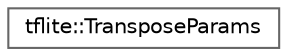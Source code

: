 digraph "Graphical Class Hierarchy"
{
 // LATEX_PDF_SIZE
  bgcolor="transparent";
  edge [fontname=Helvetica,fontsize=10,labelfontname=Helvetica,labelfontsize=10];
  node [fontname=Helvetica,fontsize=10,shape=box,height=0.2,width=0.4];
  rankdir="LR";
  Node0 [id="Node000000",label="tflite::TransposeParams",height=0.2,width=0.4,color="grey40", fillcolor="white", style="filled",URL="$structtflite_1_1_transpose_params.html",tooltip=" "];
}
